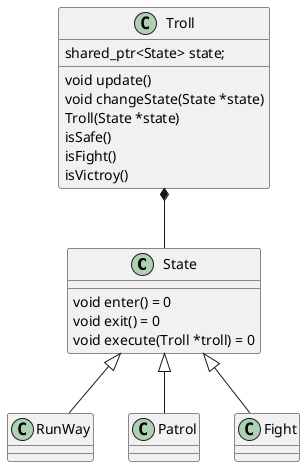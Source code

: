 @startuml
State <|-- RunWay
State <|-- Patrol
State <|-- Fight
Troll *-- State

State : void enter() = 0
State : void exit() = 0
State : void execute(Troll *troll) = 0

Troll : void update()
Troll : void changeState(State *state)
Troll : Troll(State *state)
Troll : isSafe()
Troll : isFight()
Troll : isVictroy()
Troll : shared_ptr<State> state;
@enduml